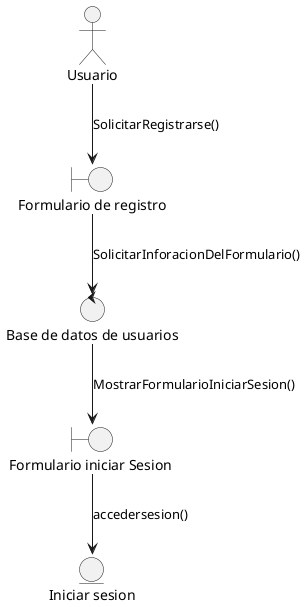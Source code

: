 @startuml DiagramaDeColaboracionDeRegitrarse

:Usuario: as Usuario

boundary "Formulario de registro" as iniciar
control "Base de datos de usuarios" as verificacion
boundary "Formulario iniciar Sesion " as mostrar
entity "Iniciar sesion" as iniciar_sesion



Usuario--> iniciar: "SolicitarRegistrarse()"
iniciar--> verificacion: "SolicitarInforacionDelFormulario()"
verificacion --> mostrar: "MostrarFormularioIniciarSesion()"
mostrar --> iniciar_sesion: "accedersesion()"


@enduml